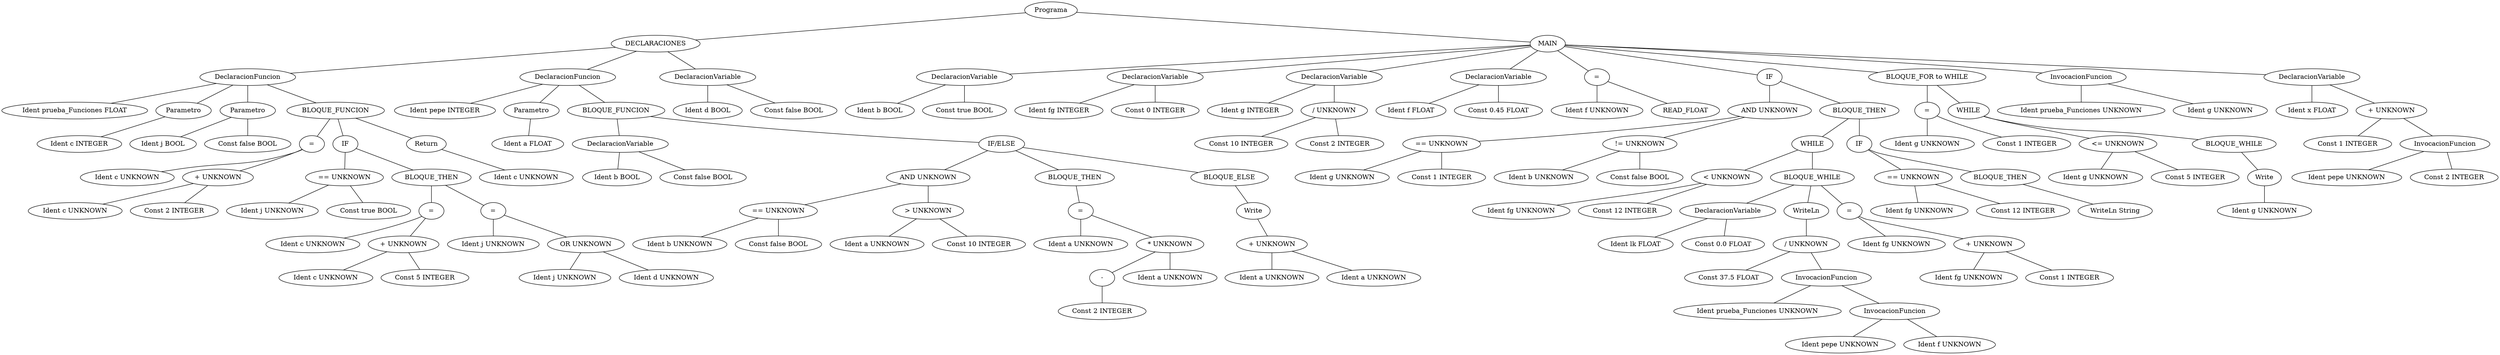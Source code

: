 graph G {1 [label="Programa"]
2 [label="DECLARACIONES"]
1 -- 2
3 [label="DeclaracionFuncion"]
2 -- 3
4 [label="Ident prueba_Funciones FLOAT"]
3 -- 4
28 [label="Parametro"]
3 -- 28
29 [label="Ident c INTEGER"]
28 -- 29
30 [label="Parametro"]
3 -- 30
31 [label="Ident j BOOL"]
30 -- 31
32 [label="Const false BOOL"]
30 -- 32
5 [label="BLOQUE_FUNCION"]
3 -- 5
6 [label="="]
5 -- 6
7 [label="Ident c UNKNOWN"]
6 -- 7
8 [label="+ UNKNOWN"]
6 -- 8
9 [label="Ident c UNKNOWN"]
8 -- 9
10 [label="Const 2 INTEGER"]
8 -- 10
11 [label="IF"]
5 -- 11
12 [label="== UNKNOWN"]
11 -- 12
13 [label="Ident j UNKNOWN"]
12 -- 13
14 [label="Const true BOOL"]
12 -- 14
15 [label="BLOQUE_THEN"]
11 -- 15
16 [label="="]
15 -- 16
17 [label="Ident c UNKNOWN"]
16 -- 17
18 [label="+ UNKNOWN"]
16 -- 18
19 [label="Ident c UNKNOWN"]
18 -- 19
20 [label="Const 5 INTEGER"]
18 -- 20
21 [label="="]
15 -- 21
22 [label="Ident j UNKNOWN"]
21 -- 22
23 [label="OR UNKNOWN"]
21 -- 23
24 [label="Ident j UNKNOWN"]
23 -- 24
25 [label="Ident d UNKNOWN"]
23 -- 25
26 [label="Return"]
5 -- 26
27 [label="Ident c UNKNOWN"]
26 -- 27
33 [label="DeclaracionFuncion"]
2 -- 33
34 [label="Ident pepe INTEGER"]
33 -- 34
59 [label="Parametro"]
33 -- 59
60 [label="Ident a FLOAT"]
59 -- 60
35 [label="BLOQUE_FUNCION"]
33 -- 35
36 [label="DeclaracionVariable"]
35 -- 36
37 [label="Ident b BOOL"]
36 -- 37
38 [label="Const false BOOL"]
36 -- 38
39 [label="IF/ELSE"]
35 -- 39
40 [label="AND UNKNOWN"]
39 -- 40
41 [label="== UNKNOWN"]
40 -- 41
42 [label="Ident b UNKNOWN"]
41 -- 42
43 [label="Const false BOOL"]
41 -- 43
44 [label="> UNKNOWN"]
40 -- 44
45 [label="Ident a UNKNOWN"]
44 -- 45
46 [label="Const 10 INTEGER"]
44 -- 46
47 [label="BLOQUE_THEN"]
39 -- 47
48 [label="="]
47 -- 48
49 [label="Ident a UNKNOWN"]
48 -- 49
50 [label="* UNKNOWN"]
48 -- 50
51 [label="-"]
50 -- 51
52 [label="Const 2 INTEGER"]
51 -- 52
53 [label="Ident a UNKNOWN"]
50 -- 53
54 [label="BLOQUE_ELSE"]
39 -- 54
55 [label="Write"]
54 -- 55
56 [label="+ UNKNOWN"]
55 -- 56
57 [label="Ident a UNKNOWN"]
56 -- 57
58 [label="Ident a UNKNOWN"]
56 -- 58
61 [label="DeclaracionVariable"]
2 -- 61
62 [label="Ident d BOOL"]
61 -- 62
63 [label="Const false BOOL"]
61 -- 63
64 [label="MAIN"]
1 -- 64
65 [label="DeclaracionVariable"]
64 -- 65
66 [label="Ident b BOOL"]
65 -- 66
67 [label="Const true BOOL"]
65 -- 67
68 [label="DeclaracionVariable"]
64 -- 68
69 [label="Ident fg INTEGER"]
68 -- 69
70 [label="Const 0 INTEGER"]
68 -- 70
71 [label="DeclaracionVariable"]
64 -- 71
72 [label="Ident g INTEGER"]
71 -- 72
73 [label="/ UNKNOWN"]
71 -- 73
74 [label="Const 10 INTEGER"]
73 -- 74
75 [label="Const 2 INTEGER"]
73 -- 75
76 [label="DeclaracionVariable"]
64 -- 76
77 [label="Ident f FLOAT"]
76 -- 77
78 [label="Const 0.45 FLOAT"]
76 -- 78
79 [label="="]
64 -- 79
80 [label="Ident f UNKNOWN"]
79 -- 80
81 [label="READ_FLOAT"]
79 -- 81
82 [label="IF"]
64 -- 82
83 [label="AND UNKNOWN"]
82 -- 83
84 [label="== UNKNOWN"]
83 -- 84
85 [label="Ident g UNKNOWN"]
84 -- 85
86 [label="Const 1 INTEGER"]
84 -- 86
87 [label="!= UNKNOWN"]
83 -- 87
88 [label="Ident b UNKNOWN"]
87 -- 88
89 [label="Const false BOOL"]
87 -- 89
90 [label="BLOQUE_THEN"]
82 -- 90
91 [label="WHILE"]
90 -- 91
92 [label="< UNKNOWN"]
91 -- 92
93 [label="Ident fg UNKNOWN"]
92 -- 93
94 [label="Const 12 INTEGER"]
92 -- 94
95 [label="BLOQUE_WHILE"]
91 -- 95
96 [label="DeclaracionVariable"]
95 -- 96
97 [label="Ident lk FLOAT"]
96 -- 97
98 [label="Const 0.0 FLOAT"]
96 -- 98
99 [label="WriteLn"]
95 -- 99
100 [label="/ UNKNOWN"]
99 -- 100
101 [label="Const 37.5 FLOAT"]
100 -- 101
102 [label="InvocacionFuncion"]
100 -- 102
103 [label="Ident prueba_Funciones UNKNOWN"]
102 -- 103
104 [label="InvocacionFuncion"]
102 -- 104
105 [label="Ident pepe UNKNOWN"]
104 -- 105
106 [label="Ident f UNKNOWN"]
104 -- 106
107 [label="="]
95 -- 107
108 [label="Ident fg UNKNOWN"]
107 -- 108
109 [label="+ UNKNOWN"]
107 -- 109
110 [label="Ident fg UNKNOWN"]
109 -- 110
111 [label="Const 1 INTEGER"]
109 -- 111
112 [label="IF"]
90 -- 112
113 [label="== UNKNOWN"]
112 -- 113
114 [label="Ident fg UNKNOWN"]
113 -- 114
115 [label="Const 12 INTEGER"]
113 -- 115
116 [label="BLOQUE_THEN"]
112 -- 116
117 [label="WriteLn String"]
116 -- 117
118 [label="BLOQUE_FOR to WHILE"]
64 -- 118
119 [label="="]
118 -- 119
120 [label="Ident g UNKNOWN"]
119 -- 120
121 [label="Const 1 INTEGER"]
119 -- 121
122 [label="WHILE"]
118 -- 122
123 [label="<= UNKNOWN"]
122 -- 123
124 [label="Ident g UNKNOWN"]
123 -- 124
125 [label="Const 5 INTEGER"]
123 -- 125
126 [label="BLOQUE_WHILE"]
122 -- 126
127 [label="Write"]
126 -- 127
128 [label="Ident g UNKNOWN"]
127 -- 128
129 [label="InvocacionFuncion"]
64 -- 129
130 [label="Ident prueba_Funciones UNKNOWN"]
129 -- 130
131 [label="Ident g UNKNOWN"]
129 -- 131
132 [label="DeclaracionVariable"]
64 -- 132
133 [label="Ident x FLOAT"]
132 -- 133
134 [label="+ UNKNOWN"]
132 -- 134
135 [label="Const 1 INTEGER"]
134 -- 135
136 [label="InvocacionFuncion"]
134 -- 136
137 [label="Ident pepe UNKNOWN"]
136 -- 137
138 [label="Const 2 INTEGER"]
136 -- 138
}
